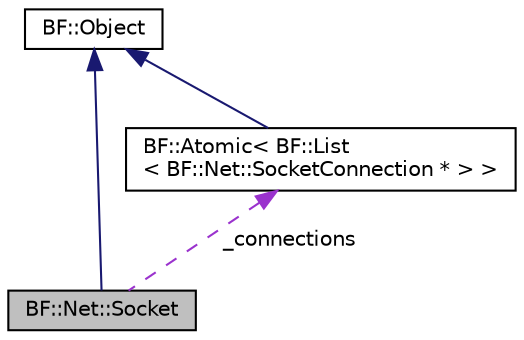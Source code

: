 digraph "BF::Net::Socket"
{
 // LATEX_PDF_SIZE
  edge [fontname="Helvetica",fontsize="10",labelfontname="Helvetica",labelfontsize="10"];
  node [fontname="Helvetica",fontsize="10",shape=record];
  Node1 [label="BF::Net::Socket",height=0.2,width=0.4,color="black", fillcolor="grey75", style="filled", fontcolor="black",tooltip=" "];
  Node2 -> Node1 [dir="back",color="midnightblue",fontsize="10",style="solid",fontname="Helvetica"];
  Node2 [label="BF::Object",height=0.2,width=0.4,color="black", fillcolor="white", style="filled",URL="$d1/d3a/classBF_1_1Object.html",tooltip=" "];
  Node3 -> Node1 [dir="back",color="darkorchid3",fontsize="10",style="dashed",label=" _connections" ,fontname="Helvetica"];
  Node3 [label="BF::Atomic\< BF::List\l\< BF::Net::SocketConnection * \> \>",height=0.2,width=0.4,color="black", fillcolor="white", style="filled",URL="$d4/d4f/classBF_1_1Atomic.html",tooltip=" "];
  Node2 -> Node3 [dir="back",color="midnightblue",fontsize="10",style="solid",fontname="Helvetica"];
}
